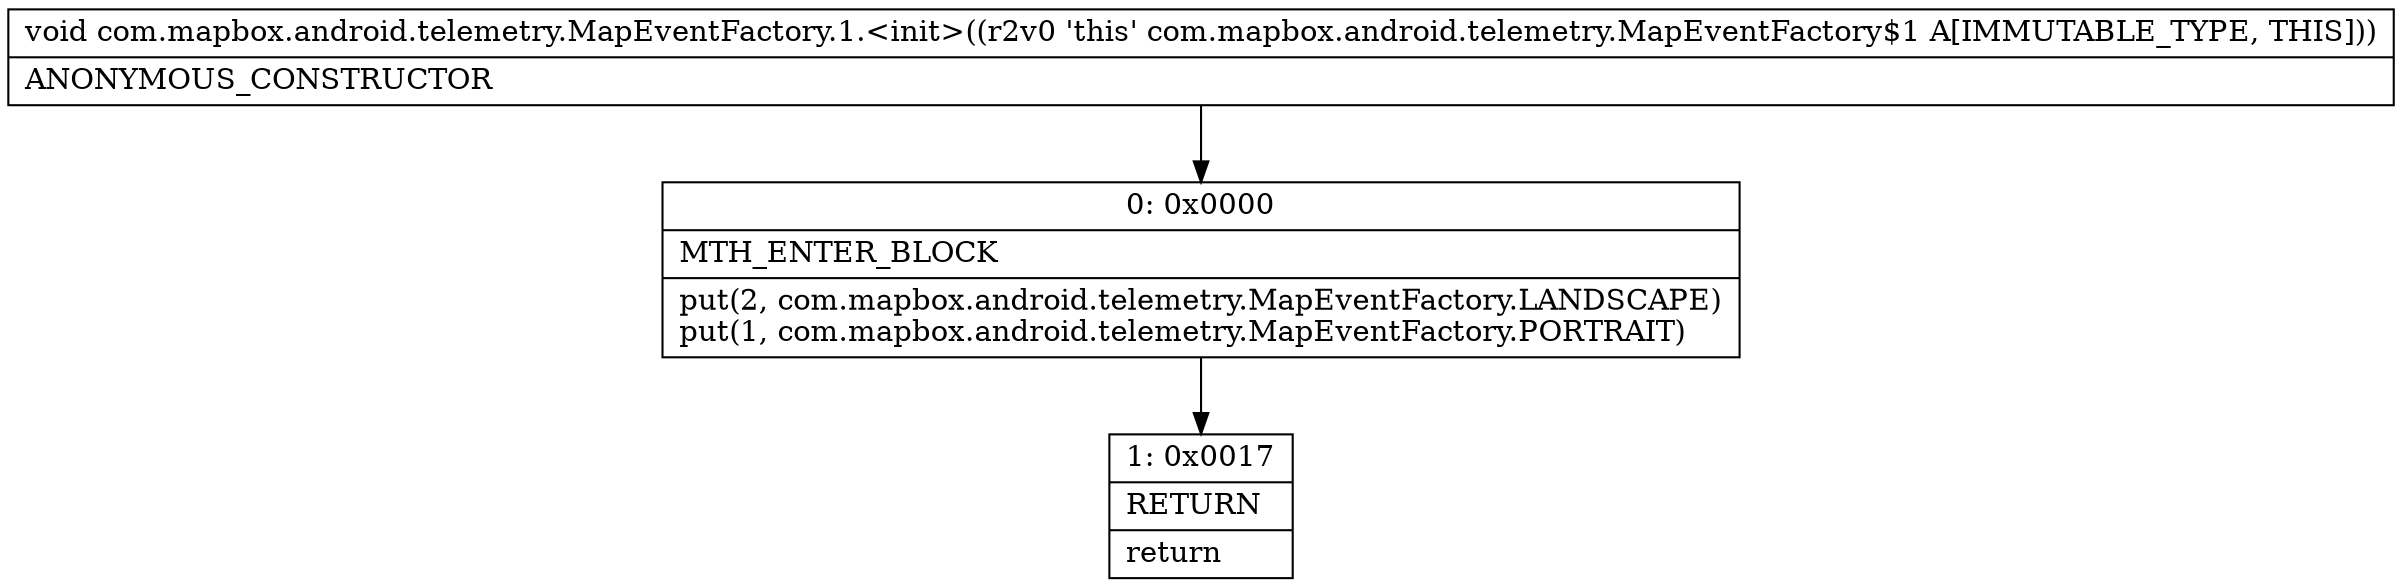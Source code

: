 digraph "CFG forcom.mapbox.android.telemetry.MapEventFactory.1.\<init\>()V" {
Node_0 [shape=record,label="{0\:\ 0x0000|MTH_ENTER_BLOCK\l|put(2, com.mapbox.android.telemetry.MapEventFactory.LANDSCAPE)\lput(1, com.mapbox.android.telemetry.MapEventFactory.PORTRAIT)\l}"];
Node_1 [shape=record,label="{1\:\ 0x0017|RETURN\l|return\l}"];
MethodNode[shape=record,label="{void com.mapbox.android.telemetry.MapEventFactory.1.\<init\>((r2v0 'this' com.mapbox.android.telemetry.MapEventFactory$1 A[IMMUTABLE_TYPE, THIS]))  | ANONYMOUS_CONSTRUCTOR\l}"];
MethodNode -> Node_0;
Node_0 -> Node_1;
}

